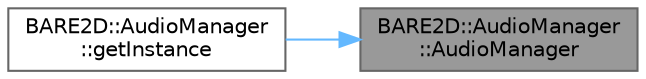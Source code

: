 digraph "BARE2D::AudioManager::AudioManager"
{
 // INTERACTIVE_SVG=YES
 // LATEX_PDF_SIZE
  bgcolor="transparent";
  edge [fontname=Helvetica,fontsize=10,labelfontname=Helvetica,labelfontsize=10];
  node [fontname=Helvetica,fontsize=10,shape=box,height=0.2,width=0.4];
  rankdir="RL";
  Node1 [label="BARE2D::AudioManager\l::AudioManager",height=0.2,width=0.4,color="gray40", fillcolor="grey60", style="filled", fontcolor="black",tooltip=" "];
  Node1 -> Node2 [dir="back",color="steelblue1",style="solid"];
  Node2 [label="BARE2D::AudioManager\l::getInstance",height=0.2,width=0.4,color="grey40", fillcolor="white", style="filled",URL="$class_b_a_r_e2_d_1_1_audio_manager.html#ad1dfe27d3ca15d1087e274313d926ad8",tooltip=" "];
}
